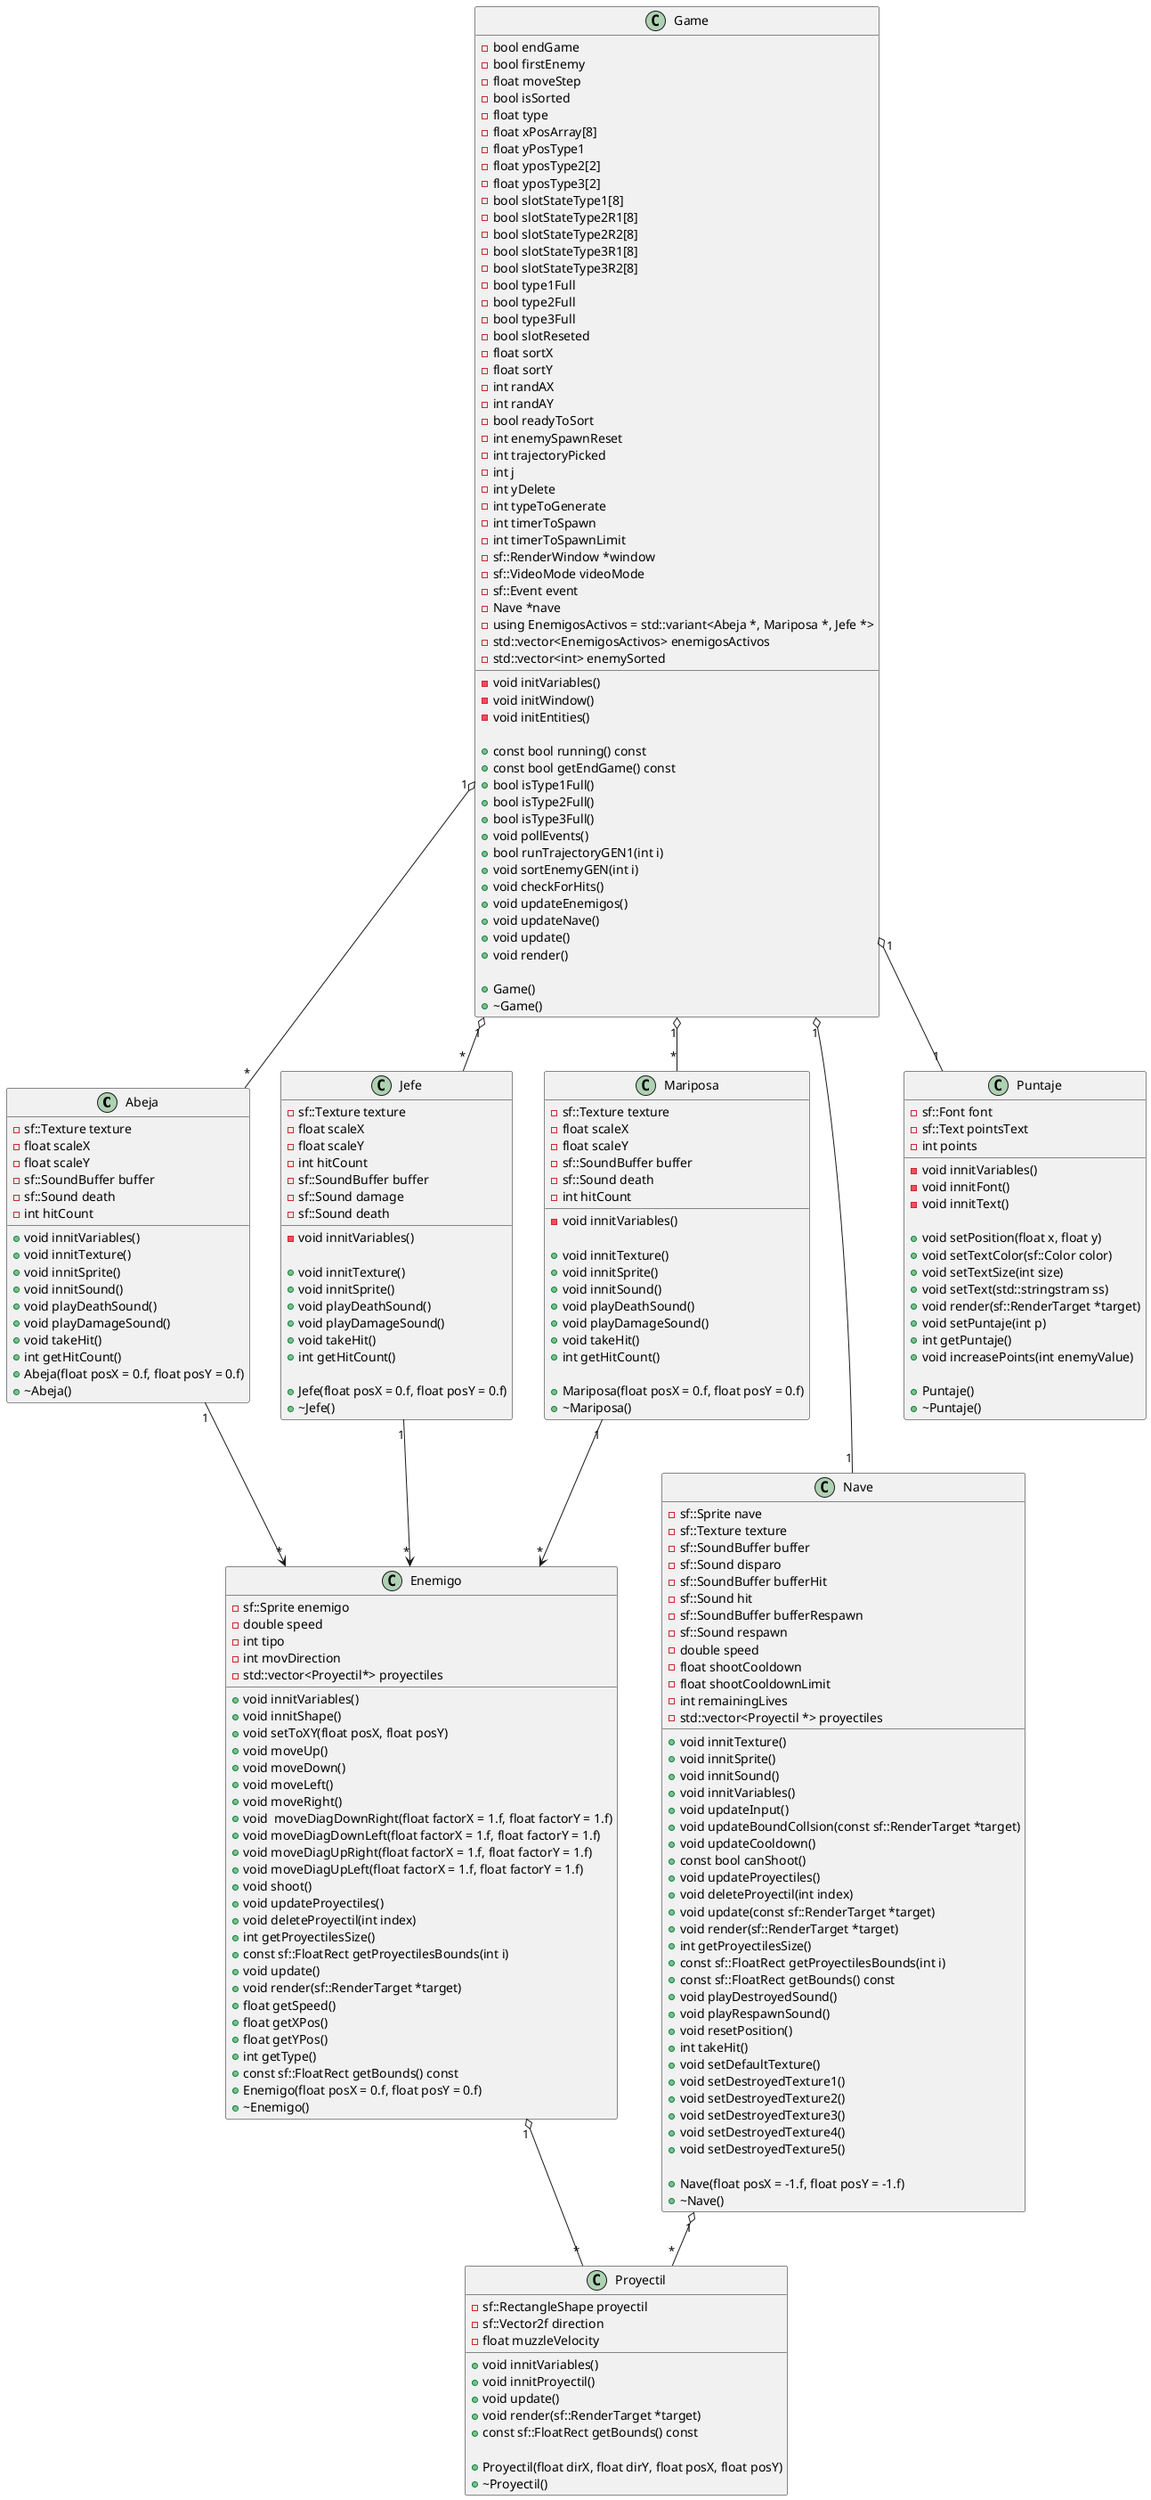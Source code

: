 @startuml galaga

class Abeja
{
    - sf::Texture texture
    - float scaleX
    - float scaleY
    - sf::SoundBuffer buffer
    - sf::Sound death
    - int hitCount

    + void innitVariables()
    + void innitTexture()
    + void innitSprite()
    + void innitSound()
    + void playDeathSound()
    + void playDamageSound()
    + void takeHit()
    + int getHitCount()
    + Abeja(float posX = 0.f, float posY = 0.f)
    + ~Abeja()
}


class Enemigo
{
    - sf::Sprite enemigo
    - double speed 
    - int tipo 
    - int movDirection 
    - std::vector<Proyectil*> proyectiles
    
    + void innitVariables()
    + void innitShape()
    + void setToXY(float posX, float posY)
    + void moveUp()
    + void moveDown()
    + void moveLeft()
    + void moveRight()
    + void  moveDiagDownRight(float factorX = 1.f, float factorY = 1.f)
    + void moveDiagDownLeft(float factorX = 1.f, float factorY = 1.f)
    + void moveDiagUpRight(float factorX = 1.f, float factorY = 1.f)
    + void moveDiagUpLeft(float factorX = 1.f, float factorY = 1.f)
    + void shoot()
    + void updateProyectiles()
    + void deleteProyectil(int index)
    + int getProyectilesSize()
    + const sf::FloatRect getProyectilesBounds(int i)
    + void update()
    + void render(sf::RenderTarget *target)
    +  float getSpeed()
    + float getXPos()
    + float getYPos()
    + int getType()
    + const sf::FloatRect getBounds() const
    + Enemigo(float posX = 0.f, float posY = 0.f)
    + ~Enemigo()
}

class Game
{
    - bool endGame
    - bool firstEnemy
    - float moveStep
    - bool isSorted
    - float type
    - float xPosArray[8]
    - float yPosType1
    - float yposType2[2]
    - float yposType3[2]
    - bool slotStateType1[8]
    - bool slotStateType2R1[8]
    - bool slotStateType2R2[8]
    - bool slotStateType3R1[8]
    - bool slotStateType3R2[8]
    - bool type1Full
    - bool type2Full
    - bool type3Full
    - bool slotReseted
    - float sortX
    - float sortY
    - int randAX
    - int randAY
    - bool readyToSort
    - int enemySpawnReset
    - int trajectoryPicked
    - int j
    - int yDelete
    - int typeToGenerate
    - int timerToSpawn
    - int timerToSpawnLimit
    - sf::RenderWindow *window
    - sf::VideoMode videoMode
    - sf::Event event
    - Nave *nave
    - using EnemigosActivos = std::variant<Abeja *, Mariposa *, Jefe *>
    - std::vector<EnemigosActivos> enemigosActivos
    - std::vector<int> enemySorted
    - void initVariables()
    - void initWindow()
    - void initEntities()
    
    + const bool running() const
    + const bool getEndGame() const
    + bool isType1Full()
    + bool isType2Full()
    + bool isType3Full()
    + void pollEvents()
    + bool runTrajectoryGEN1(int i)
    + void sortEnemyGEN(int i)
    + void checkForHits()
    + void updateEnemigos()
    + void updateNave()
    + void update()
    + void render()
    
    + Game()
    + ~Game()
}

class Jefe
{
    - sf::Texture texture
    - float scaleX
    - float scaleY
    - int hitCount
    - sf::SoundBuffer buffer
    - sf::Sound damage
    - sf::Sound death
    - void innitVariables()

    + void innitTexture()
    + void innitSprite()
    + void playDeathSound()
    + void playDamageSound()
    + void takeHit()
    + int getHitCount()

    + Jefe(float posX = 0.f, float posY = 0.f)
    + ~Jefe()
}

class Mariposa
{
    - sf::Texture texture
    - float scaleX
    - float scaleY
    - sf::SoundBuffer buffer
    - sf::Sound death
    - int hitCount
    - void innitVariables()

    + void innitTexture()
    + void innitSprite()
    + void innitSound()
    + void playDeathSound()
    + void playDamageSound()
    + void takeHit()
    + int getHitCount()

    + Mariposa(float posX = 0.f, float posY = 0.f)
    + ~Mariposa()
}

class Nave
{
    - sf::Sprite nave
    - sf::Texture texture
    - sf::SoundBuffer buffer
    - sf::Sound disparo
    - sf::SoundBuffer bufferHit
    - sf::Sound hit
    - sf::SoundBuffer bufferRespawn
    - sf::Sound respawn
    - double speed
    - float shootCooldown
    - float shootCooldownLimit
    - int remainingLives
    - std::vector<Proyectil *> proyectiles

    + void innitTexture()
    + void innitSprite()
    + void innitSound()
    + void innitVariables()
    + void updateInput()
    + void updateBoundCollsion(const sf::RenderTarget *target)
    + void updateCooldown()
    + const bool canShoot()
    + void updateProyectiles()
    + void deleteProyectil(int index)
    + void update(const sf::RenderTarget *target)
    + void render(sf::RenderTarget *target)
    + int getProyectilesSize()
    + const sf::FloatRect getProyectilesBounds(int i)
    + const sf::FloatRect getBounds() const
    + void playDestroyedSound()
    + void playRespawnSound()
    + void resetPosition()
    + int takeHit()
    + void setDefaultTexture()
    + void setDestroyedTexture1()
    + void setDestroyedTexture2()
    + void setDestroyedTexture3()
    + void setDestroyedTexture4()
    + void setDestroyedTexture5()

    + Nave(float posX = -1.f, float posY = -1.f)
    + ~Nave()
}


class Proyectil
{
    - sf::RectangleShape proyectil
    - sf::Vector2f direction
    -float muzzleVelocity

    + void innitVariables()
    + void innitProyectil()
    + void update()
    + void render(sf::RenderTarget *target)
    + const sf::FloatRect getBounds() const

    + Proyectil(float dirX, float dirY, float posX, float posY)
    + ~Proyectil()
}

class Puntaje
{
    - sf::Font font
    - sf::Text pointsText
    - int points
    - void innitVariables()
    - void innitFont()
    - void innitText()

    + void setPosition(float x, float y)
    + void setTextColor(sf::Color color)
    + void setTextSize(int size)
    + void setText(std::stringstram ss)
    + void render(sf::RenderTarget *target)
    + void setPuntaje(int p)
    + int getPuntaje()
    + void increasePoints(int enemyValue)
    
    + Puntaje()
    + ~Puntaje()
}

Nave "1" o-- "*" Proyectil
Enemigo "1" o-- "*" Proyectil
Abeja "1" --> "*" Enemigo
Mariposa "1" --> "*" Enemigo
Jefe "1" --> "*" Enemigo

Game "1" o-- "1" Nave
Game "1" o-- "*" Abeja
Game "1" o-- "*" Mariposa
Game "1" o-- "*" Jefe
Game "1" o-- "1" Puntaje




@enduml